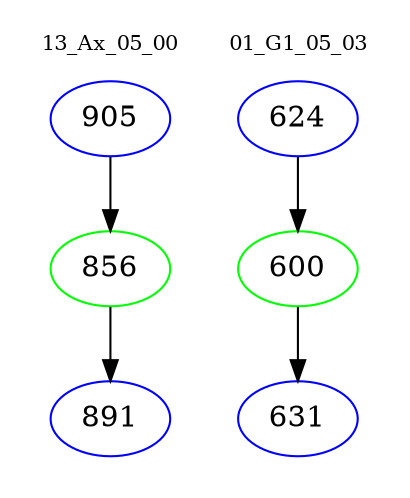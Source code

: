 digraph{
subgraph cluster_0 {
color = white
label = "13_Ax_05_00";
fontsize=10;
T0_905 [label="905", color="blue"]
T0_905 -> T0_856 [color="black"]
T0_856 [label="856", color="green"]
T0_856 -> T0_891 [color="black"]
T0_891 [label="891", color="blue"]
}
subgraph cluster_1 {
color = white
label = "01_G1_05_03";
fontsize=10;
T1_624 [label="624", color="blue"]
T1_624 -> T1_600 [color="black"]
T1_600 [label="600", color="green"]
T1_600 -> T1_631 [color="black"]
T1_631 [label="631", color="blue"]
}
}
